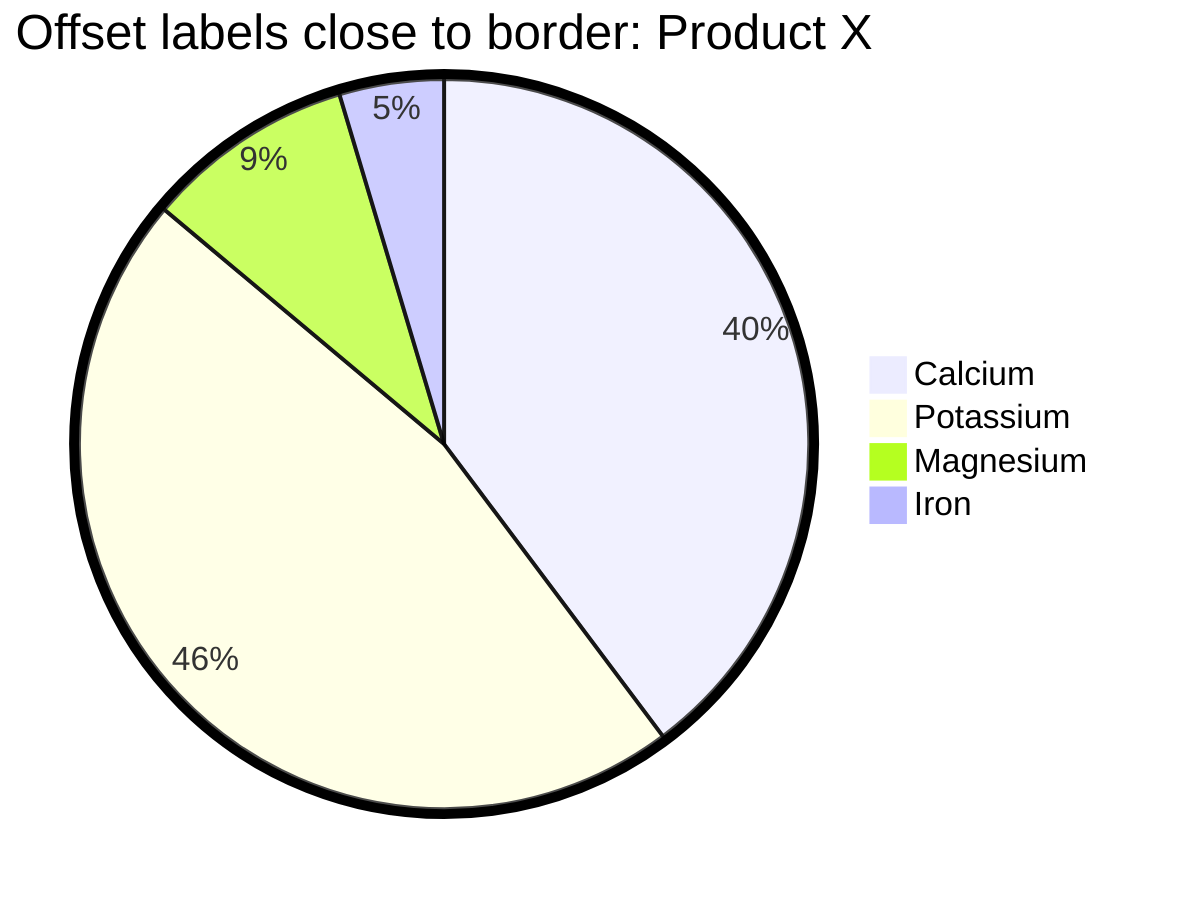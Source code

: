 %%{init: {"pie": {"textPosition": 0.9}, "themeVariables": {"pieOuterStrokeWidth": "5px"}}}%%
      pie
        title Offset labels close to border: Product X
        accTitle: Key elements in Product X
        accDescr: This is a pie chart showing the key elements in Product X.
        "Calcium": 42.96
        "Potassium": 50.05
        "Magnesium": 10.01
        "Iron": 5